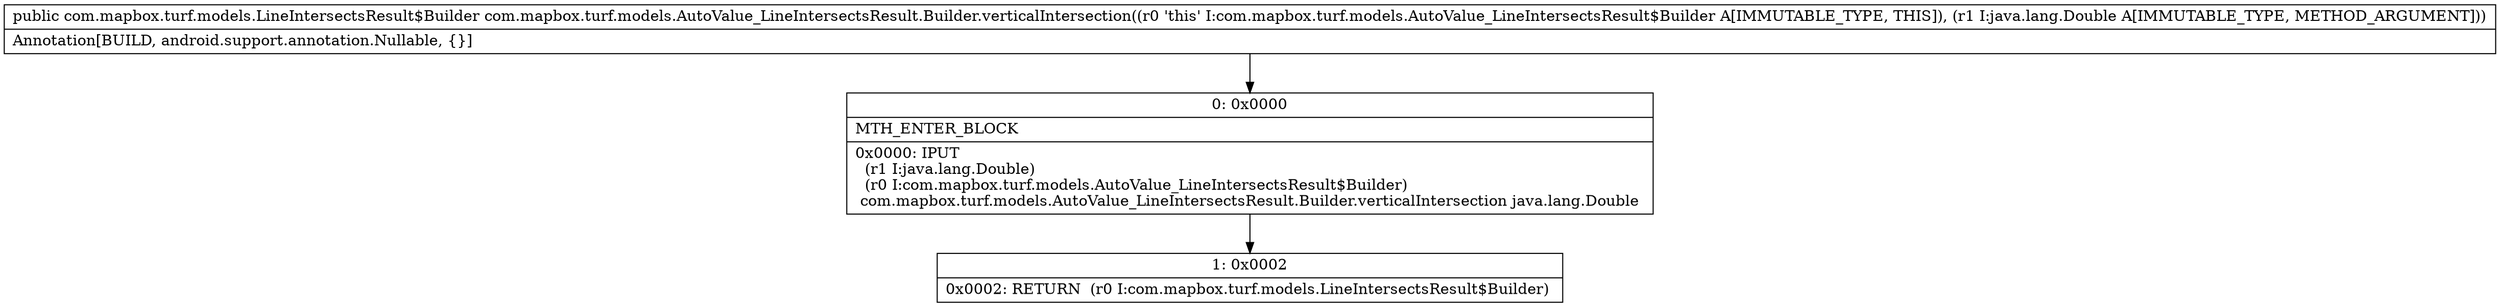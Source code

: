 digraph "CFG forcom.mapbox.turf.models.AutoValue_LineIntersectsResult.Builder.verticalIntersection(Ljava\/lang\/Double;)Lcom\/mapbox\/turf\/models\/LineIntersectsResult$Builder;" {
Node_0 [shape=record,label="{0\:\ 0x0000|MTH_ENTER_BLOCK\l|0x0000: IPUT  \l  (r1 I:java.lang.Double)\l  (r0 I:com.mapbox.turf.models.AutoValue_LineIntersectsResult$Builder)\l com.mapbox.turf.models.AutoValue_LineIntersectsResult.Builder.verticalIntersection java.lang.Double \l}"];
Node_1 [shape=record,label="{1\:\ 0x0002|0x0002: RETURN  (r0 I:com.mapbox.turf.models.LineIntersectsResult$Builder) \l}"];
MethodNode[shape=record,label="{public com.mapbox.turf.models.LineIntersectsResult$Builder com.mapbox.turf.models.AutoValue_LineIntersectsResult.Builder.verticalIntersection((r0 'this' I:com.mapbox.turf.models.AutoValue_LineIntersectsResult$Builder A[IMMUTABLE_TYPE, THIS]), (r1 I:java.lang.Double A[IMMUTABLE_TYPE, METHOD_ARGUMENT]))  | Annotation[BUILD, android.support.annotation.Nullable, \{\}]\l}"];
MethodNode -> Node_0;
Node_0 -> Node_1;
}

